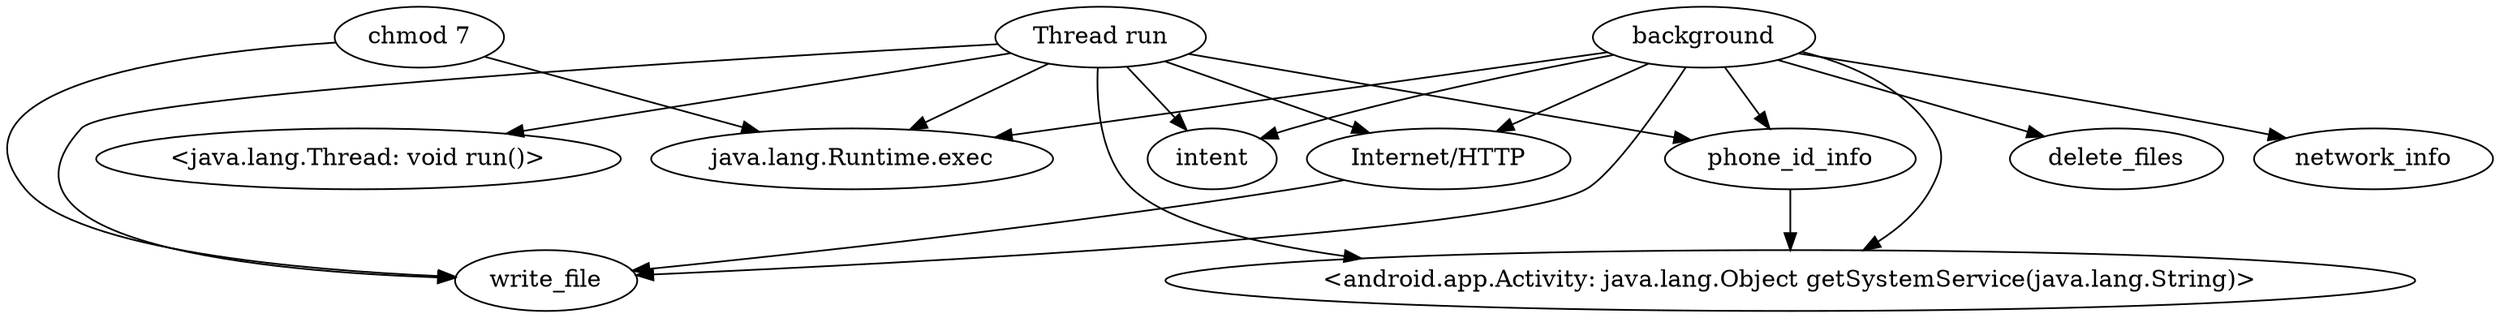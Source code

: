 strict digraph  {
	graph ["graph"="{}"];
	"java.lang.Runtime.exec"	 [domain=library,
		type=merged];
	"chmod 7"	 [domain=library,
		type=CONST_STRING];
	"chmod 7" -> "java.lang.Runtime.exec"	 [deps=DATAFLOW,
		type=DEP];
	write_file	 [domain=library,
		type=merged];
	"chmod 7" -> write_file	 [deps=DATAFLOW,
		type=DEP];
	"<android.app.Activity: java.lang.Object getSystemService(java.lang.String)>"	 [domain=library,
		type=SENSITIVE_METHOD];
	phone_id_info	 [domain=library,
		type=merged];
	phone_id_info -> "<android.app.Activity: java.lang.Object getSystemService(java.lang.String)>"	 [deps="DATAFLOW-CALL",
		type=DEP];
	"<java.lang.Thread: void run()>"	 [domain=library,
		type=SENSITIVE_METHOD];
	intent	 [domain=library,
		type=merged];
	"Internet/HTTP"	 [domain=library,
		type=merged];
	"Internet/HTTP" -> write_file	 [deps=DATAFLOW,
		type=DEP];
	delete_files	 [domain=library,
		type=merged];
	network_info	 [domain=library,
		type=merged];
	background	 [domain=library,
		type=entrypoint];
	background -> "<android.app.Activity: java.lang.Object getSystemService(java.lang.String)>"	 [deps="FROM_SENSITIVE_PARENT_TO_SENSITIVE_API-CALL-CALL-CALL",
		type=DEP];
	background -> "java.lang.Runtime.exec"	 [deps="FROM_SENSITIVE_PARENT_TO_SENSITIVE_API-CALL-CALL-CALL",
		type=DEP];
	background -> delete_files	 [deps="FROM_SENSITIVE_PARENT_TO_SENSITIVE_API-CALL-CALL-CALL",
		type=DEP];
	background -> write_file	 [deps="FROM_SENSITIVE_PARENT_TO_SENSITIVE_API-CALL-CALL",
		type=DEP];
	background -> phone_id_info	 [deps="FROM_SENSITIVE_PARENT_TO_SENSITIVE_API-CALL-CALL-CALL-CALL",
		type=DEP];
	background -> intent	 [deps="FROM_SENSITIVE_PARENT_TO_SENSITIVE_API-CALL-CALL-CALL-CALL",
		type=DEP];
	background -> "Internet/HTTP"	 [deps="FROM_SENSITIVE_PARENT_TO_SENSITIVE_API-CALL-CALL-CALL",
		type=DEP];
	background -> network_info	 [deps="FROM_SENSITIVE_PARENT_TO_SENSITIVE_API-CALL-CALL-CALL",
		type=DEP];
	"Thread run"	 [domain=library,
		type=entrypoint];
	"Thread run" -> "<java.lang.Thread: void run()>"	 [deps=FROM_SENSITIVE_PARENT_TO_SENSITIVE_API,
		type=DEP];
	"Thread run" -> "<android.app.Activity: java.lang.Object getSystemService(java.lang.String)>"	 [deps="FROM_SENSITIVE_PARENT_TO_SENSITIVE_API-CALL",
		type=DEP];
	"Thread run" -> "java.lang.Runtime.exec"	 [deps="FROM_SENSITIVE_PARENT_TO_SENSITIVE_API-CALL-CALL-CALL-CALL-CALL-CALL",
		type=DEP];
	"Thread run" -> write_file	 [deps="FROM_SENSITIVE_PARENT_TO_SENSITIVE_API-CALL-CALL",
		type=DEP];
	"Thread run" -> phone_id_info	 [deps="FROM_SENSITIVE_PARENT_TO_SENSITIVE_API-CALL-CALL-CALL",
		type=DEP];
	"Thread run" -> intent	 [deps="FROM_SENSITIVE_PARENT_TO_SENSITIVE_API-CALL",
		type=DEP];
	"Thread run" -> "Internet/HTTP"	 [deps="FROM_SENSITIVE_PARENT_TO_SENSITIVE_API-CALL-CALL",
		type=DEP];
}
